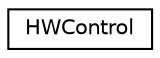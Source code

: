 digraph "Graphical Class Hierarchy"
{
  edge [fontname="Helvetica",fontsize="10",labelfontname="Helvetica",labelfontsize="10"];
  node [fontname="Helvetica",fontsize="10",shape=record];
  rankdir="LR";
  Node0 [label="HWControl",height=0.2,width=0.4,color="black", fillcolor="white", style="filled",URL="$class_h_w_control.html"];
}
